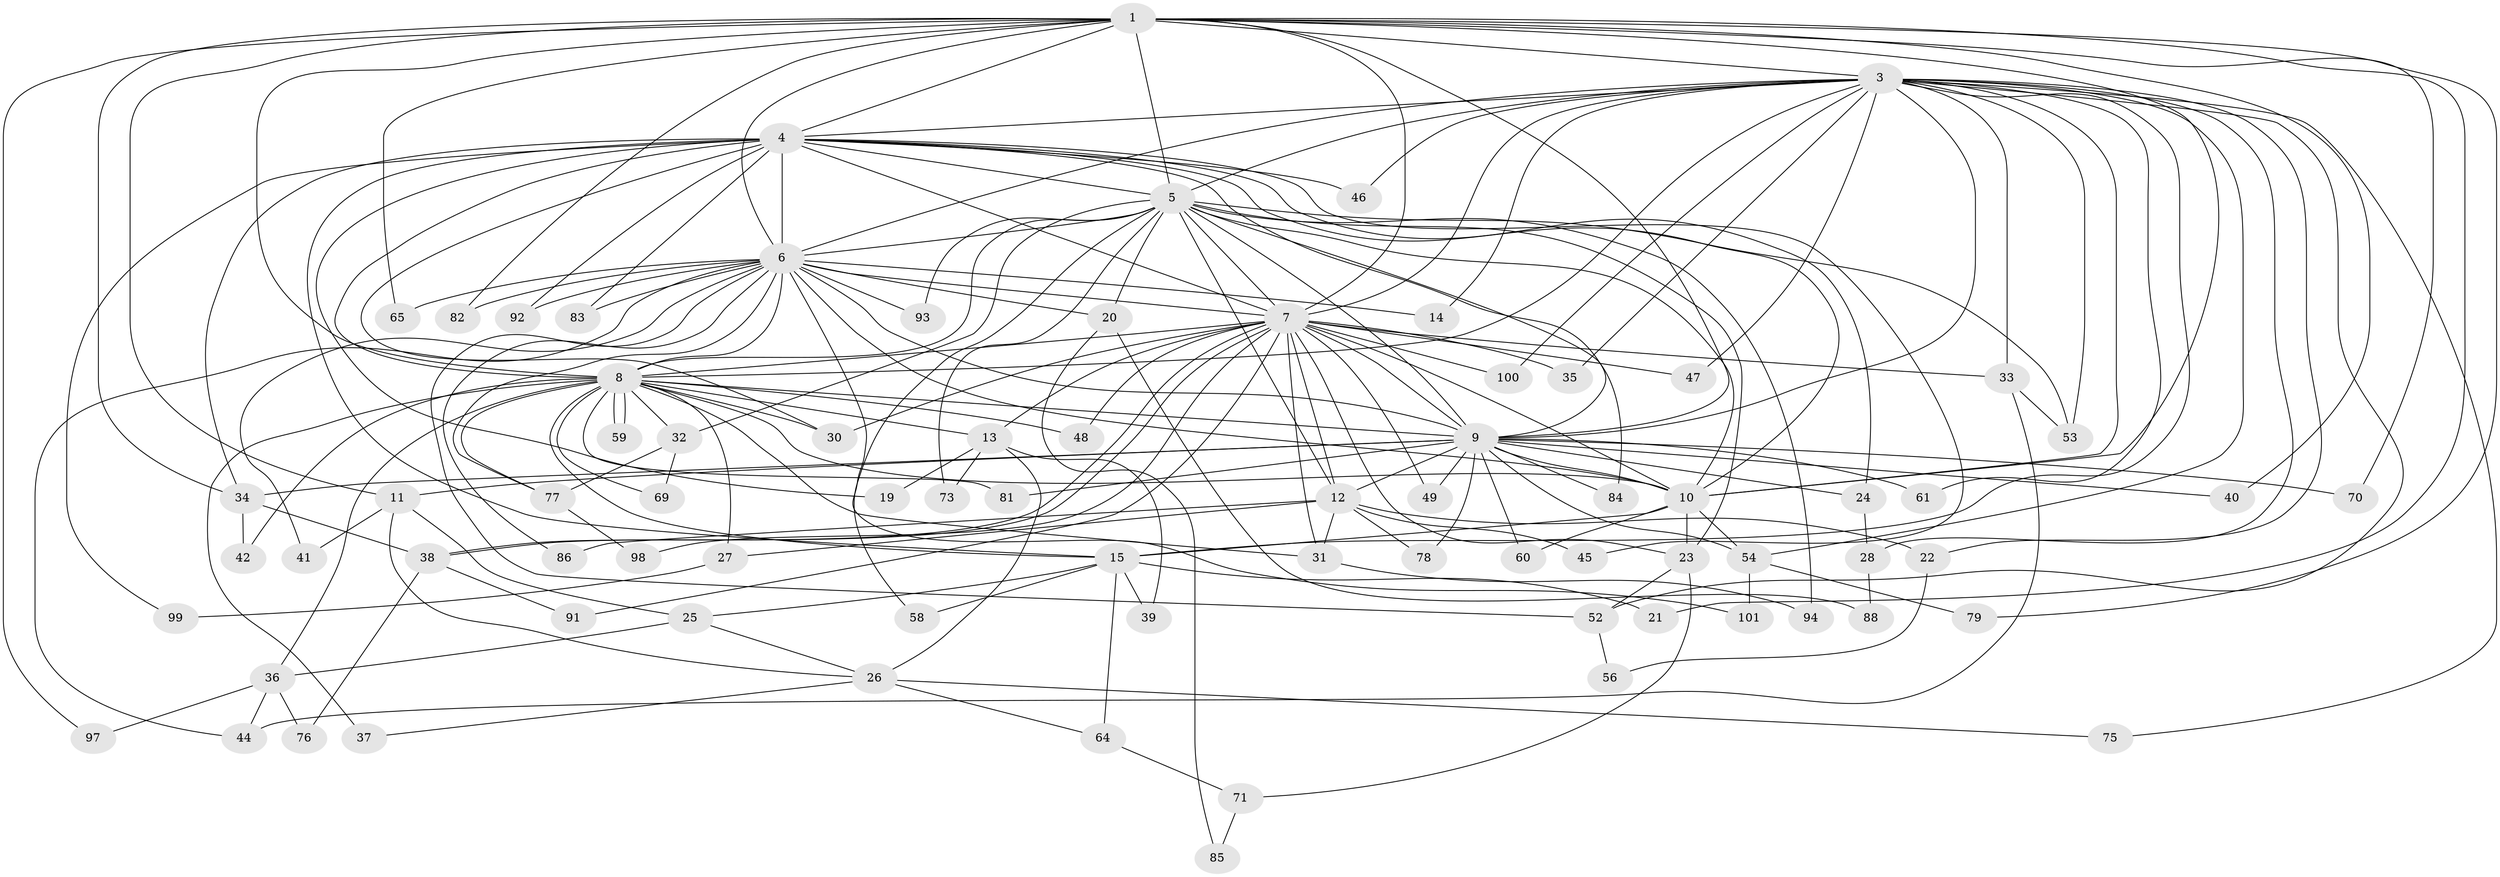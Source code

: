 // original degree distribution, {15: 0.009900990099009901, 14: 0.009900990099009901, 23: 0.009900990099009901, 21: 0.009900990099009901, 20: 0.009900990099009901, 22: 0.019801980198019802, 26: 0.019801980198019802, 13: 0.009900990099009901, 6: 0.009900990099009901, 3: 0.1485148514851485, 7: 0.009900990099009901, 2: 0.5643564356435643, 8: 0.019801980198019802, 4: 0.10891089108910891, 5: 0.039603960396039604}
// Generated by graph-tools (version 1.1) at 2025/41/03/06/25 10:41:40]
// undirected, 78 vertices, 188 edges
graph export_dot {
graph [start="1"]
  node [color=gray90,style=filled];
  1 [super="+2"];
  3 [super="+74"];
  4 [super="+66"];
  5 [super="+95"];
  6 [super="+16"];
  7 [super="+18"];
  8 [super="+55"];
  9 [super="+80"];
  10 [super="+57"];
  11;
  12 [super="+17"];
  13 [super="+43"];
  14;
  15 [super="+29"];
  19;
  20 [super="+68"];
  21;
  22;
  23 [super="+51"];
  24;
  25;
  26 [super="+67"];
  27;
  28;
  30 [super="+89"];
  31 [super="+50"];
  32;
  33;
  34 [super="+62"];
  35;
  36;
  37;
  38 [super="+96"];
  39;
  40;
  41;
  42;
  44 [super="+63"];
  45;
  46;
  47;
  48;
  49;
  52 [super="+72"];
  53 [super="+90"];
  54;
  56;
  58;
  59;
  60;
  61;
  64;
  65;
  69;
  70;
  71;
  73;
  75;
  76;
  77 [super="+87"];
  78;
  79;
  81;
  82;
  83;
  84;
  85;
  86;
  88;
  91;
  92;
  93;
  94;
  97;
  98;
  99;
  100;
  101;
  1 -- 3 [weight=2];
  1 -- 4 [weight=2];
  1 -- 5 [weight=2];
  1 -- 6 [weight=2];
  1 -- 7 [weight=3];
  1 -- 8 [weight=2];
  1 -- 9 [weight=2];
  1 -- 10 [weight=2];
  1 -- 11 [weight=2];
  1 -- 34;
  1 -- 40;
  1 -- 65;
  1 -- 79;
  1 -- 82;
  1 -- 97;
  1 -- 70;
  1 -- 21;
  3 -- 4;
  3 -- 5;
  3 -- 6;
  3 -- 7;
  3 -- 8;
  3 -- 9;
  3 -- 10;
  3 -- 14;
  3 -- 22;
  3 -- 28;
  3 -- 33;
  3 -- 35;
  3 -- 46;
  3 -- 47;
  3 -- 54;
  3 -- 61;
  3 -- 75;
  3 -- 100;
  3 -- 15;
  3 -- 52;
  3 -- 53;
  4 -- 5;
  4 -- 6 [weight=2];
  4 -- 7;
  4 -- 8;
  4 -- 9;
  4 -- 10;
  4 -- 19;
  4 -- 24;
  4 -- 45;
  4 -- 46;
  4 -- 83;
  4 -- 92;
  4 -- 99;
  4 -- 30 [weight=2];
  4 -- 15;
  4 -- 34;
  5 -- 6;
  5 -- 7 [weight=2];
  5 -- 8;
  5 -- 9;
  5 -- 10;
  5 -- 12;
  5 -- 32;
  5 -- 53;
  5 -- 58;
  5 -- 73;
  5 -- 84;
  5 -- 93;
  5 -- 94;
  5 -- 20;
  5 -- 23;
  6 -- 7;
  6 -- 8;
  6 -- 9;
  6 -- 10;
  6 -- 14;
  6 -- 20 [weight=2];
  6 -- 41;
  6 -- 44;
  6 -- 52;
  6 -- 65;
  6 -- 82;
  6 -- 83;
  6 -- 86;
  6 -- 92;
  6 -- 93;
  6 -- 101;
  6 -- 77;
  7 -- 8;
  7 -- 9;
  7 -- 10;
  7 -- 12;
  7 -- 13;
  7 -- 23;
  7 -- 30;
  7 -- 31;
  7 -- 33;
  7 -- 35;
  7 -- 38;
  7 -- 38;
  7 -- 47;
  7 -- 48;
  7 -- 49;
  7 -- 91;
  7 -- 98;
  7 -- 100;
  8 -- 9;
  8 -- 10;
  8 -- 13 [weight=2];
  8 -- 15;
  8 -- 27;
  8 -- 30;
  8 -- 32;
  8 -- 36;
  8 -- 37 [weight=2];
  8 -- 42;
  8 -- 48;
  8 -- 59;
  8 -- 59;
  8 -- 69;
  8 -- 77;
  8 -- 81;
  8 -- 31;
  9 -- 10;
  9 -- 24;
  9 -- 34;
  9 -- 40;
  9 -- 49;
  9 -- 54;
  9 -- 60;
  9 -- 61;
  9 -- 70;
  9 -- 78;
  9 -- 81;
  9 -- 84;
  9 -- 11;
  9 -- 12;
  10 -- 15;
  10 -- 23;
  10 -- 60;
  10 -- 54;
  11 -- 25;
  11 -- 41;
  11 -- 26;
  12 -- 45;
  12 -- 78;
  12 -- 22;
  12 -- 86;
  12 -- 27;
  12 -- 31;
  13 -- 19;
  13 -- 26;
  13 -- 39;
  13 -- 73;
  15 -- 21;
  15 -- 25;
  15 -- 58;
  15 -- 64;
  15 -- 39;
  20 -- 88;
  20 -- 85;
  22 -- 56;
  23 -- 52;
  23 -- 71;
  24 -- 28;
  25 -- 26;
  25 -- 36;
  26 -- 37;
  26 -- 64;
  26 -- 75;
  27 -- 99;
  28 -- 88;
  31 -- 94;
  32 -- 69;
  32 -- 77;
  33 -- 53;
  33 -- 44;
  34 -- 42;
  34 -- 38;
  36 -- 44;
  36 -- 76;
  36 -- 97;
  38 -- 76;
  38 -- 91;
  52 -- 56;
  54 -- 79;
  54 -- 101;
  64 -- 71;
  71 -- 85;
  77 -- 98;
}
